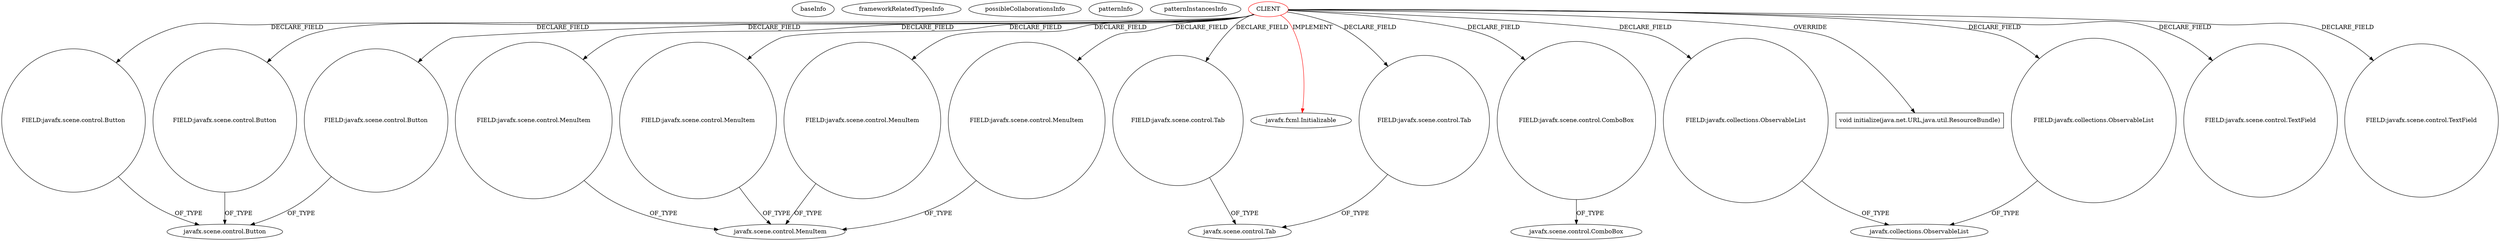 digraph {
baseInfo[graphId=1443,category="pattern",isAnonymous=false,possibleRelation=false]
frameworkRelatedTypesInfo[0="javafx.fxml.Initializable"]
possibleCollaborationsInfo[]
patternInfo[frequency=2.0,patternRootClient=0]
patternInstancesInfo[0="JustinAarden-C2J-Stamboom~/JustinAarden-C2J-Stamboom/C2J-Stamboom-master/src/stamboom/gui/StamboomFXController.java~StamboomFXController~734",1="JoshuaHanrahan-DVDCollectionApp~/JoshuaHanrahan-DVDCollectionApp/DVDCollectionApp-master/src/dvdcollectionapp/view/DvdcollectionappfxmlController.java~DvdcollectionappfxmlController~728"]
51[label="javafx.scene.control.Tab",vertexType="FRAMEWORK_CLASS_TYPE",isFrameworkType=false]
54[label="FIELD:javafx.scene.control.Tab",vertexType="FIELD_DECLARATION",isFrameworkType=false,shape=circle]
0[label="CLIENT",vertexType="ROOT_CLIENT_CLASS_DECLARATION",isFrameworkType=false,color=red]
10[label="FIELD:javafx.scene.control.Button",vertexType="FIELD_DECLARATION",isFrameworkType=false,shape=circle]
40[label="FIELD:javafx.scene.control.MenuItem",vertexType="FIELD_DECLARATION",isFrameworkType=false,shape=circle]
4[label="FIELD:javafx.scene.control.Button",vertexType="FIELD_DECLARATION",isFrameworkType=false,shape=circle]
46[label="FIELD:javafx.scene.control.MenuItem",vertexType="FIELD_DECLARATION",isFrameworkType=false,shape=circle]
6[label="FIELD:javafx.scene.control.Button",vertexType="FIELD_DECLARATION",isFrameworkType=false,shape=circle]
44[label="FIELD:javafx.scene.control.MenuItem",vertexType="FIELD_DECLARATION",isFrameworkType=false,shape=circle]
42[label="FIELD:javafx.scene.control.MenuItem",vertexType="FIELD_DECLARATION",isFrameworkType=false,shape=circle]
1[label="javafx.fxml.Initializable",vertexType="FRAMEWORK_INTERFACE_TYPE",isFrameworkType=false]
16[label="FIELD:javafx.scene.control.ComboBox",vertexType="FIELD_DECLARATION",isFrameworkType=false,shape=circle]
32[label="FIELD:javafx.collections.ObservableList",vertexType="FIELD_DECLARATION",isFrameworkType=false,shape=circle]
3[label="javafx.collections.ObservableList",vertexType="FRAMEWORK_INTERFACE_TYPE",isFrameworkType=false]
2[label="FIELD:javafx.collections.ObservableList",vertexType="FIELD_DECLARATION",isFrameworkType=false,shape=circle]
96[label="void initialize(java.net.URL,java.util.ResourceBundle)",vertexType="OVERRIDING_METHOD_DECLARATION",isFrameworkType=false,shape=box]
41[label="javafx.scene.control.MenuItem",vertexType="FRAMEWORK_CLASS_TYPE",isFrameworkType=false]
5[label="javafx.scene.control.Button",vertexType="FRAMEWORK_CLASS_TYPE",isFrameworkType=false]
15[label="javafx.scene.control.ComboBox",vertexType="FRAMEWORK_CLASS_TYPE",isFrameworkType=false]
56[label="FIELD:javafx.scene.control.Tab",vertexType="FIELD_DECLARATION",isFrameworkType=false,shape=circle]
78[label="FIELD:javafx.scene.control.TextField",vertexType="FIELD_DECLARATION",isFrameworkType=false,shape=circle]
60[label="FIELD:javafx.scene.control.TextField",vertexType="FIELD_DECLARATION",isFrameworkType=false,shape=circle]
0->1[label="IMPLEMENT",color=red]
0->56[label="DECLARE_FIELD"]
2->3[label="OF_TYPE"]
0->42[label="DECLARE_FIELD"]
10->5[label="OF_TYPE"]
44->41[label="OF_TYPE"]
0->40[label="DECLARE_FIELD"]
6->5[label="OF_TYPE"]
0->16[label="DECLARE_FIELD"]
16->15[label="OF_TYPE"]
0->46[label="DECLARE_FIELD"]
46->41[label="OF_TYPE"]
0->2[label="DECLARE_FIELD"]
0->54[label="DECLARE_FIELD"]
40->41[label="OF_TYPE"]
56->51[label="OF_TYPE"]
0->10[label="DECLARE_FIELD"]
0->32[label="DECLARE_FIELD"]
0->4[label="DECLARE_FIELD"]
0->6[label="DECLARE_FIELD"]
4->5[label="OF_TYPE"]
0->78[label="DECLARE_FIELD"]
0->44[label="DECLARE_FIELD"]
54->51[label="OF_TYPE"]
0->60[label="DECLARE_FIELD"]
0->96[label="OVERRIDE"]
42->41[label="OF_TYPE"]
32->3[label="OF_TYPE"]
}
